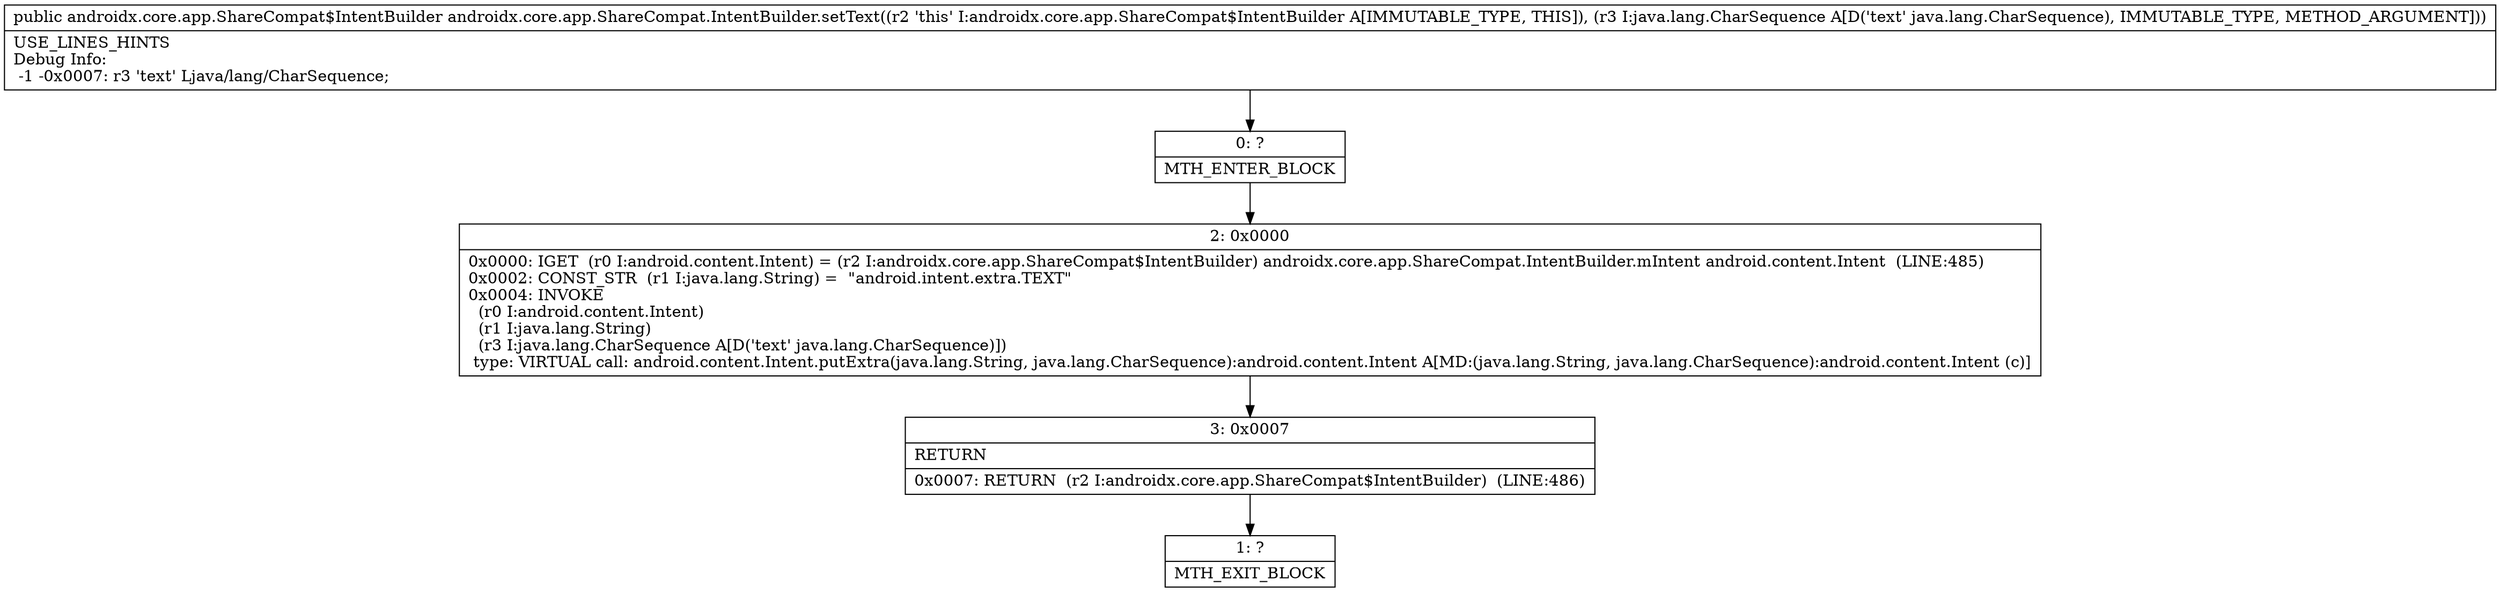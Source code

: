digraph "CFG forandroidx.core.app.ShareCompat.IntentBuilder.setText(Ljava\/lang\/CharSequence;)Landroidx\/core\/app\/ShareCompat$IntentBuilder;" {
Node_0 [shape=record,label="{0\:\ ?|MTH_ENTER_BLOCK\l}"];
Node_2 [shape=record,label="{2\:\ 0x0000|0x0000: IGET  (r0 I:android.content.Intent) = (r2 I:androidx.core.app.ShareCompat$IntentBuilder) androidx.core.app.ShareCompat.IntentBuilder.mIntent android.content.Intent  (LINE:485)\l0x0002: CONST_STR  (r1 I:java.lang.String) =  \"android.intent.extra.TEXT\" \l0x0004: INVOKE  \l  (r0 I:android.content.Intent)\l  (r1 I:java.lang.String)\l  (r3 I:java.lang.CharSequence A[D('text' java.lang.CharSequence)])\l type: VIRTUAL call: android.content.Intent.putExtra(java.lang.String, java.lang.CharSequence):android.content.Intent A[MD:(java.lang.String, java.lang.CharSequence):android.content.Intent (c)]\l}"];
Node_3 [shape=record,label="{3\:\ 0x0007|RETURN\l|0x0007: RETURN  (r2 I:androidx.core.app.ShareCompat$IntentBuilder)  (LINE:486)\l}"];
Node_1 [shape=record,label="{1\:\ ?|MTH_EXIT_BLOCK\l}"];
MethodNode[shape=record,label="{public androidx.core.app.ShareCompat$IntentBuilder androidx.core.app.ShareCompat.IntentBuilder.setText((r2 'this' I:androidx.core.app.ShareCompat$IntentBuilder A[IMMUTABLE_TYPE, THIS]), (r3 I:java.lang.CharSequence A[D('text' java.lang.CharSequence), IMMUTABLE_TYPE, METHOD_ARGUMENT]))  | USE_LINES_HINTS\lDebug Info:\l  \-1 \-0x0007: r3 'text' Ljava\/lang\/CharSequence;\l}"];
MethodNode -> Node_0;Node_0 -> Node_2;
Node_2 -> Node_3;
Node_3 -> Node_1;
}


